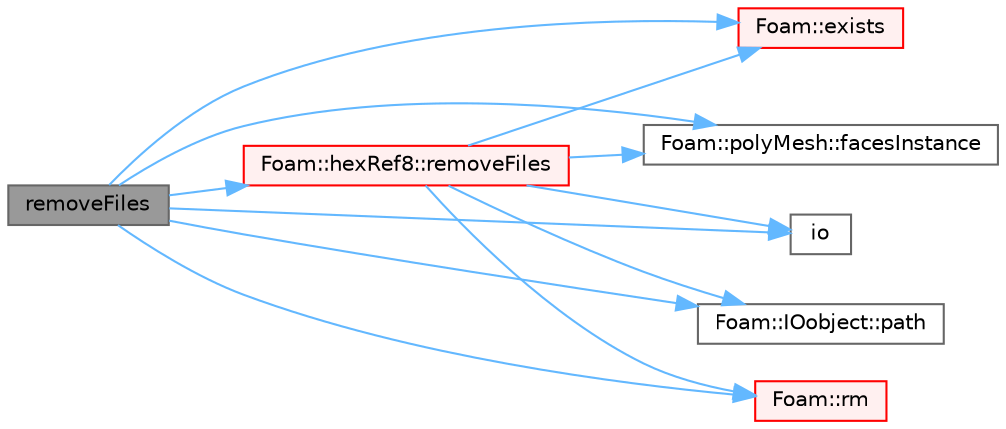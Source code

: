 digraph "removeFiles"
{
 // LATEX_PDF_SIZE
  bgcolor="transparent";
  edge [fontname=Helvetica,fontsize=10,labelfontname=Helvetica,labelfontsize=10];
  node [fontname=Helvetica,fontsize=10,shape=box,height=0.2,width=0.4];
  rankdir="LR";
  Node1 [id="Node000001",label="removeFiles",height=0.2,width=0.4,color="gray40", fillcolor="grey60", style="filled", fontcolor="black",tooltip=" "];
  Node1 -> Node2 [id="edge1_Node000001_Node000002",color="steelblue1",style="solid",tooltip=" "];
  Node2 [id="Node000002",label="Foam::exists",height=0.2,width=0.4,color="red", fillcolor="#FFF0F0", style="filled",URL="$namespaceFoam.html#a221d32c3387b58a0645b8432bdf173d8",tooltip=" "];
  Node1 -> Node10 [id="edge2_Node000001_Node000010",color="steelblue1",style="solid",tooltip=" "];
  Node10 [id="Node000010",label="Foam::polyMesh::facesInstance",height=0.2,width=0.4,color="grey40", fillcolor="white", style="filled",URL="$classFoam_1_1polyMesh.html#a10996bb0856e3630cd8cfb5a803e00fa",tooltip=" "];
  Node1 -> Node11 [id="edge3_Node000001_Node000011",color="steelblue1",style="solid",tooltip=" "];
  Node11 [id="Node000011",label="io",height=0.2,width=0.4,color="grey40", fillcolor="white", style="filled",URL="$lagrangian_2reactingParcelFoam_2createMeshesPostProcess_8H.html#a5b4575252c9e475bd8784f80e445a82d",tooltip=" "];
  Node1 -> Node12 [id="edge4_Node000001_Node000012",color="steelblue1",style="solid",tooltip=" "];
  Node12 [id="Node000012",label="Foam::IOobject::path",height=0.2,width=0.4,color="grey40", fillcolor="white", style="filled",URL="$classFoam_1_1IOobject.html#abe7b9078c8e7356c6131b70a8f729372",tooltip=" "];
  Node1 -> Node13 [id="edge5_Node000001_Node000013",color="steelblue1",style="solid",tooltip=" "];
  Node13 [id="Node000013",label="Foam::hexRef8::removeFiles",height=0.2,width=0.4,color="red", fillcolor="#FFF0F0", style="filled",URL="$classFoam_1_1hexRef8.html#a257d112b33d6d4b4edb27c98f49fc1ce",tooltip=" "];
  Node13 -> Node2 [id="edge6_Node000013_Node000002",color="steelblue1",style="solid",tooltip=" "];
  Node13 -> Node10 [id="edge7_Node000013_Node000010",color="steelblue1",style="solid",tooltip=" "];
  Node13 -> Node11 [id="edge8_Node000013_Node000011",color="steelblue1",style="solid",tooltip=" "];
  Node13 -> Node12 [id="edge9_Node000013_Node000012",color="steelblue1",style="solid",tooltip=" "];
  Node13 -> Node15 [id="edge10_Node000013_Node000015",color="steelblue1",style="solid",tooltip=" "];
  Node15 [id="Node000015",label="Foam::rm",height=0.2,width=0.4,color="red", fillcolor="#FFF0F0", style="filled",URL="$namespaceFoam.html#a0186c954a2c428d4cdf009d40467bcc2",tooltip=" "];
  Node1 -> Node15 [id="edge11_Node000001_Node000015",color="steelblue1",style="solid",tooltip=" "];
}
